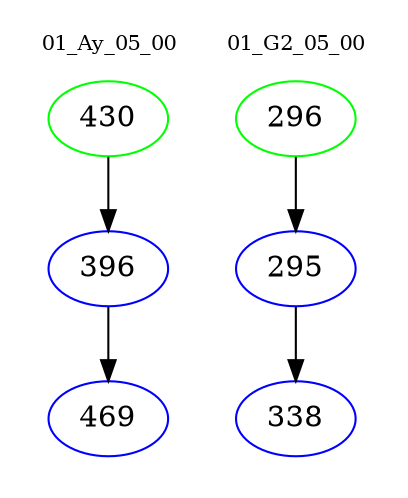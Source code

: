 digraph{
subgraph cluster_0 {
color = white
label = "01_Ay_05_00";
fontsize=10;
T0_430 [label="430", color="green"]
T0_430 -> T0_396 [color="black"]
T0_396 [label="396", color="blue"]
T0_396 -> T0_469 [color="black"]
T0_469 [label="469", color="blue"]
}
subgraph cluster_1 {
color = white
label = "01_G2_05_00";
fontsize=10;
T1_296 [label="296", color="green"]
T1_296 -> T1_295 [color="black"]
T1_295 [label="295", color="blue"]
T1_295 -> T1_338 [color="black"]
T1_338 [label="338", color="blue"]
}
}

